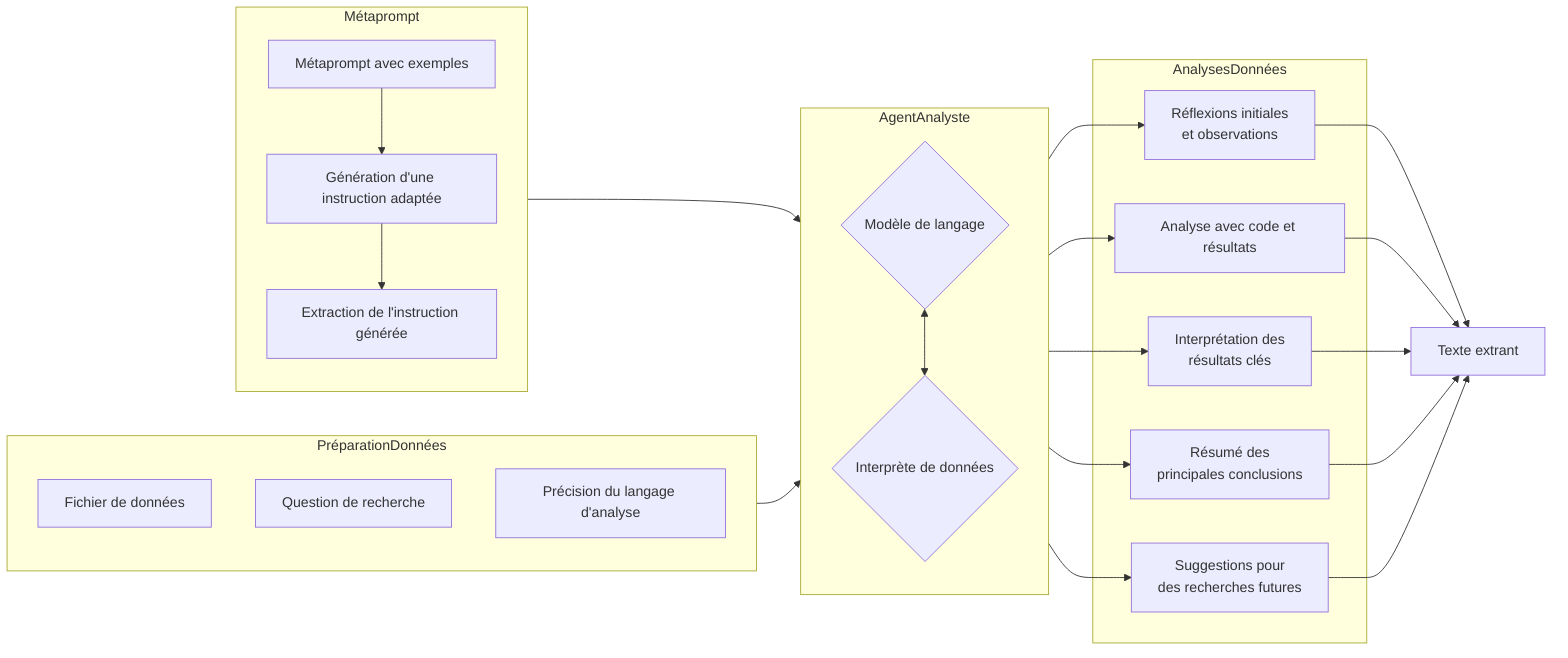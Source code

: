 graph LR
subgraph PréparationDonnées
    A[Fichier de données]
    C[Question de recherche]
    D[Précision du langage d'analyse]
end

subgraph AgentAnalyste
B{Modèle de langage} <--> H{Interprète de données}

end

subgraph Métaprompt
    E[Métaprompt avec exemples] --> F
    F[Génération d'une instruction adaptée] --> G
    G[Extraction de l'instruction générée]
end

Métaprompt --> AgentAnalyste
PréparationDonnées --> AgentAnalyste

subgraph AnalysesDonnées
I[Réflexions initiales<br>et observations]
J[Analyse avec code et résultats]
K[Interprétation des<br>résultats clés] 
L[Résumé des<br>principales conclusions]
M[Suggestions pour<br>des recherches futures]
end

I --> N[Texte extrant]
J --> N
K --> N
L --> N 
M --> N

AgentAnalyste --> I
AgentAnalyste --> J
AgentAnalyste --> K
AgentAnalyste --> L
AgentAnalyste --> M